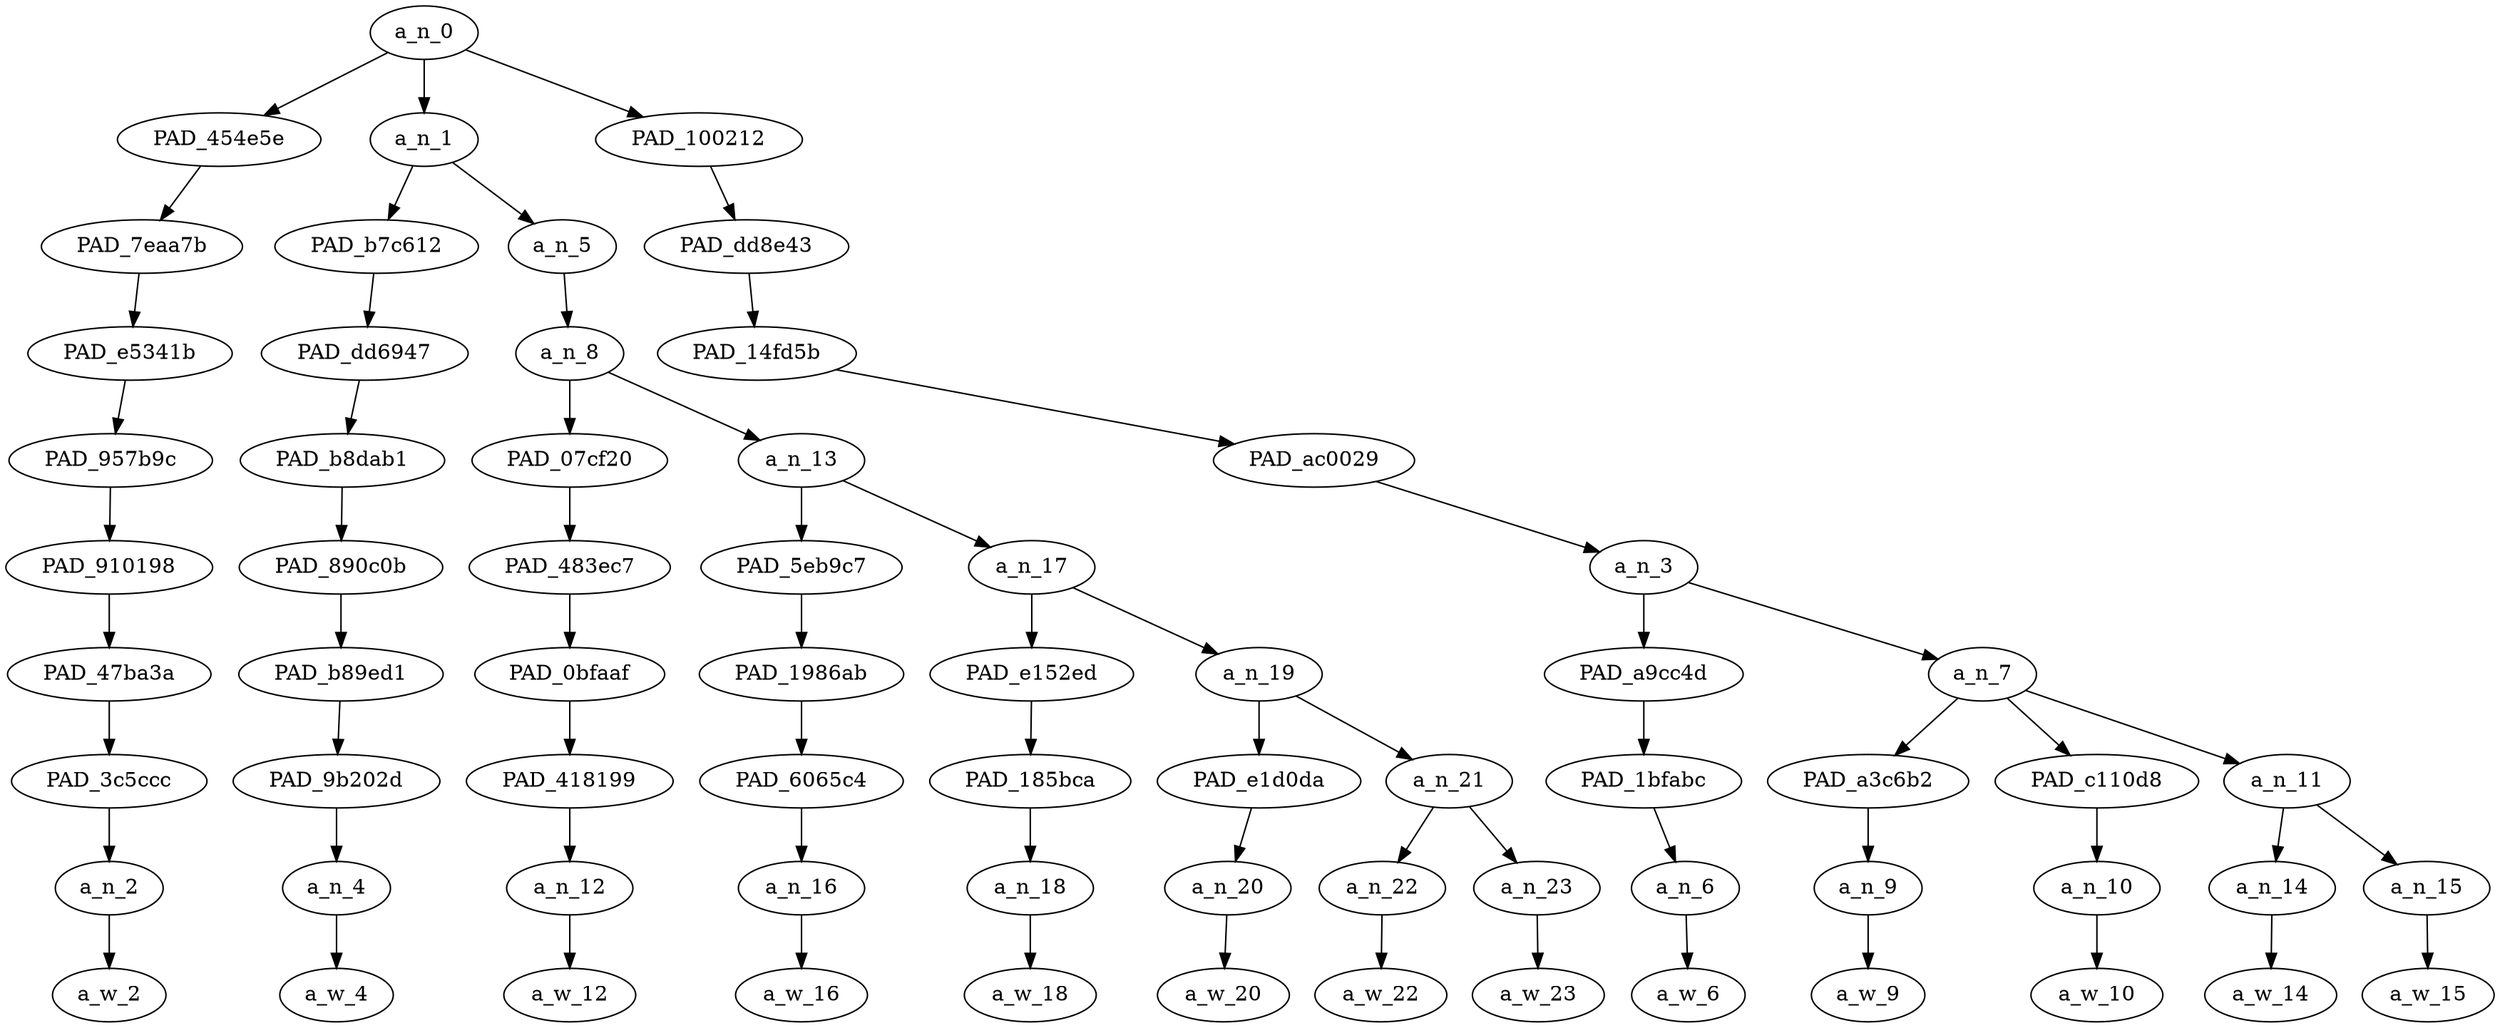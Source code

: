 strict digraph "" {
	a_n_0	[div_dir=-1,
		index=0,
		level=9,
		pos="5.689236111111111,9!",
		text_span="[0, 1, 2, 3, 4, 5, 6, 7, 8, 9, 10, 11, 12]",
		value=1.00000003];
	PAD_454e5e	[div_dir=-1,
		index=1,
		level=8,
		pos="7.0,8!",
		text_span="[7]",
		value=0.03950759];
	a_n_0 -> PAD_454e5e;
	a_n_1	[div_dir=-1,
		index=0,
		level=8,
		pos="0.984375,8!",
		text_span="[0, 1, 2, 3, 4, 5, 6]",
		value=0.77551471];
	a_n_0 -> a_n_1;
	PAD_100212	[div_dir=-1,
		index=2,
		level=8,
		pos="9.083333333333332,8!",
		text_span="[8, 9, 10, 11, 12]",
		value=0.18468991];
	a_n_0 -> PAD_100212;
	PAD_7eaa7b	[div_dir=-1,
		index=2,
		level=7,
		pos="7.0,7!",
		text_span="[7]",
		value=0.03950759];
	PAD_454e5e -> PAD_7eaa7b;
	PAD_e5341b	[div_dir=-1,
		index=2,
		level=6,
		pos="7.0,6!",
		text_span="[7]",
		value=0.03950759];
	PAD_7eaa7b -> PAD_e5341b;
	PAD_957b9c	[div_dir=-1,
		index=3,
		level=5,
		pos="7.0,5!",
		text_span="[7]",
		value=0.03950759];
	PAD_e5341b -> PAD_957b9c;
	PAD_910198	[div_dir=-1,
		index=4,
		level=4,
		pos="7.0,4!",
		text_span="[7]",
		value=0.03950759];
	PAD_957b9c -> PAD_910198;
	PAD_47ba3a	[div_dir=-1,
		index=5,
		level=3,
		pos="7.0,3!",
		text_span="[7]",
		value=0.03950759];
	PAD_910198 -> PAD_47ba3a;
	PAD_3c5ccc	[div_dir=-1,
		index=6,
		level=2,
		pos="7.0,2!",
		text_span="[7]",
		value=0.03950759];
	PAD_47ba3a -> PAD_3c5ccc;
	a_n_2	[div_dir=-1,
		index=7,
		level=1,
		pos="7.0,1!",
		text_span="[7]",
		value=0.03950759];
	PAD_3c5ccc -> a_n_2;
	a_w_2	[div_dir=0,
		index=7,
		level=0,
		pos="7,0!",
		text_span="[7]",
		value=he1];
	a_n_2 -> a_w_2;
	PAD_b7c612	[div_dir=1,
		index=0,
		level=7,
		pos="0.0,7!",
		text_span="[0]",
		value=0.05892255];
	a_n_1 -> PAD_b7c612;
	a_n_5	[div_dir=-1,
		index=1,
		level=7,
		pos="1.96875,7!",
		text_span="[1, 2, 3, 4, 5, 6]",
		value=0.71632710];
	a_n_1 -> a_n_5;
	PAD_dd6947	[div_dir=1,
		index=0,
		level=6,
		pos="0.0,6!",
		text_span="[0]",
		value=0.05892255];
	PAD_b7c612 -> PAD_dd6947;
	PAD_b8dab1	[div_dir=1,
		index=0,
		level=5,
		pos="0.0,5!",
		text_span="[0]",
		value=0.05892255];
	PAD_dd6947 -> PAD_b8dab1;
	PAD_890c0b	[div_dir=1,
		index=0,
		level=4,
		pos="0.0,4!",
		text_span="[0]",
		value=0.05892255];
	PAD_b8dab1 -> PAD_890c0b;
	PAD_b89ed1	[div_dir=1,
		index=0,
		level=3,
		pos="0.0,3!",
		text_span="[0]",
		value=0.05892255];
	PAD_890c0b -> PAD_b89ed1;
	PAD_9b202d	[div_dir=1,
		index=0,
		level=2,
		pos="0.0,2!",
		text_span="[0]",
		value=0.05892255];
	PAD_b89ed1 -> PAD_9b202d;
	a_n_4	[div_dir=1,
		index=0,
		level=1,
		pos="0.0,1!",
		text_span="[0]",
		value=0.05892255];
	PAD_9b202d -> a_n_4;
	a_w_4	[div_dir=0,
		index=0,
		level=0,
		pos="0,0!",
		text_span="[0]",
		value="<user>"];
	a_n_4 -> a_w_4;
	a_n_8	[div_dir=-1,
		index=1,
		level=6,
		pos="1.96875,6!",
		text_span="[1, 2, 3, 4, 5, 6]",
		value=0.71605411];
	a_n_5 -> a_n_8;
	PAD_07cf20	[div_dir=1,
		index=1,
		level=5,
		pos="1.0,5!",
		text_span="[1]",
		value=0.03885575];
	a_n_8 -> PAD_07cf20;
	a_n_13	[div_dir=-1,
		index=2,
		level=5,
		pos="2.9375,5!",
		text_span="[2, 3, 4, 5, 6]",
		value=0.67692536];
	a_n_8 -> a_n_13;
	PAD_483ec7	[div_dir=1,
		index=1,
		level=4,
		pos="1.0,4!",
		text_span="[1]",
		value=0.03885575];
	PAD_07cf20 -> PAD_483ec7;
	PAD_0bfaaf	[div_dir=1,
		index=1,
		level=3,
		pos="1.0,3!",
		text_span="[1]",
		value=0.03885575];
	PAD_483ec7 -> PAD_0bfaaf;
	PAD_418199	[div_dir=1,
		index=1,
		level=2,
		pos="1.0,2!",
		text_span="[1]",
		value=0.03885575];
	PAD_0bfaaf -> PAD_418199;
	a_n_12	[div_dir=1,
		index=1,
		level=1,
		pos="1.0,1!",
		text_span="[1]",
		value=0.03885575];
	PAD_418199 -> a_n_12;
	a_w_12	[div_dir=0,
		index=1,
		level=0,
		pos="1,0!",
		text_span="[1]",
		value=he];
	a_n_12 -> a_w_12;
	PAD_5eb9c7	[div_dir=1,
		index=2,
		level=4,
		pos="2.0,4!",
		text_span="[2]",
		value=0.04634551];
	a_n_13 -> PAD_5eb9c7;
	a_n_17	[div_dir=-1,
		index=3,
		level=4,
		pos="3.875,4!",
		text_span="[3, 4, 5, 6]",
		value=0.63024914];
	a_n_13 -> a_n_17;
	PAD_1986ab	[div_dir=1,
		index=2,
		level=3,
		pos="2.0,3!",
		text_span="[2]",
		value=0.04634551];
	PAD_5eb9c7 -> PAD_1986ab;
	PAD_6065c4	[div_dir=1,
		index=2,
		level=2,
		pos="2.0,2!",
		text_span="[2]",
		value=0.04634551];
	PAD_1986ab -> PAD_6065c4;
	a_n_16	[div_dir=1,
		index=2,
		level=1,
		pos="2.0,1!",
		text_span="[2]",
		value=0.04634551];
	PAD_6065c4 -> a_n_16;
	a_w_16	[div_dir=0,
		index=2,
		level=0,
		pos="2,0!",
		text_span="[2]",
		value=is];
	a_n_16 -> a_w_16;
	PAD_e152ed	[div_dir=1,
		index=3,
		level=3,
		pos="3.0,3!",
		text_span="[3]",
		value=0.07629356];
	a_n_17 -> PAD_e152ed;
	a_n_19	[div_dir=-1,
		index=4,
		level=3,
		pos="4.75,3!",
		text_span="[4, 5, 6]",
		value=0.55352060];
	a_n_17 -> a_n_19;
	PAD_185bca	[div_dir=1,
		index=3,
		level=2,
		pos="3.0,2!",
		text_span="[3]",
		value=0.07629356];
	PAD_e152ed -> PAD_185bca;
	a_n_18	[div_dir=1,
		index=3,
		level=1,
		pos="3.0,1!",
		text_span="[3]",
		value=0.07629356];
	PAD_185bca -> a_n_18;
	a_w_18	[div_dir=0,
		index=3,
		level=0,
		pos="3,0!",
		text_span="[3]",
		value=infected];
	a_n_18 -> a_w_18;
	PAD_e1d0da	[div_dir=1,
		index=4,
		level=2,
		pos="4.0,2!",
		text_span="[4]",
		value=0.05154764];
	a_n_19 -> PAD_e1d0da;
	a_n_21	[div_dir=-1,
		index=5,
		level=2,
		pos="5.5,2!",
		text_span="[5, 6]",
		value=0.50147609];
	a_n_19 -> a_n_21;
	a_n_20	[div_dir=1,
		index=4,
		level=1,
		pos="4.0,1!",
		text_span="[4]",
		value=0.05154764];
	PAD_e1d0da -> a_n_20;
	a_w_20	[div_dir=0,
		index=4,
		level=0,
		pos="4,0!",
		text_span="[4]",
		value=with];
	a_n_20 -> a_w_20;
	a_n_22	[div_dir=-1,
		index=5,
		level=1,
		pos="5.0,1!",
		text_span="[5]",
		value=0.39428978];
	a_n_21 -> a_n_22;
	a_n_23	[div_dir=-1,
		index=6,
		level=1,
		pos="6.0,1!",
		text_span="[6]",
		value=0.10659802];
	a_n_21 -> a_n_23;
	a_w_22	[div_dir=0,
		index=5,
		level=0,
		pos="5,0!",
		text_span="[5]",
		value=jihadi];
	a_n_22 -> a_w_22;
	a_w_23	[div_dir=0,
		index=6,
		level=0,
		pos="6,0!",
		text_span="[6]",
		value=virus];
	a_n_23 -> a_w_23;
	PAD_dd8e43	[div_dir=-1,
		index=3,
		level=7,
		pos="9.083333333333332,7!",
		text_span="[8, 9, 10, 11, 12]",
		value=0.18468991];
	PAD_100212 -> PAD_dd8e43;
	PAD_14fd5b	[div_dir=-1,
		index=3,
		level=6,
		pos="9.083333333333332,6!",
		text_span="[8, 9, 10, 11, 12]",
		value=0.18468991];
	PAD_dd8e43 -> PAD_14fd5b;
	PAD_ac0029	[div_dir=-1,
		index=4,
		level=5,
		pos="9.083333333333332,5!",
		text_span="[8, 9, 10, 11, 12]",
		value=0.18468991];
	PAD_14fd5b -> PAD_ac0029;
	a_n_3	[div_dir=-1,
		index=5,
		level=4,
		pos="9.083333333333332,4!",
		text_span="[8, 9, 10, 11, 12]",
		value=0.18468991];
	PAD_ac0029 -> a_n_3;
	PAD_a9cc4d	[div_dir=1,
		index=6,
		level=3,
		pos="8.0,3!",
		text_span="[8]",
		value=0.03708800];
	a_n_3 -> PAD_a9cc4d;
	a_n_7	[div_dir=-1,
		index=7,
		level=3,
		pos="10.166666666666666,3!",
		text_span="[9, 10, 11, 12]",
		value=0.14750890];
	a_n_3 -> a_n_7;
	PAD_1bfabc	[div_dir=1,
		index=7,
		level=2,
		pos="8.0,2!",
		text_span="[8]",
		value=0.03708800];
	PAD_a9cc4d -> PAD_1bfabc;
	a_n_6	[div_dir=1,
		index=8,
		level=1,
		pos="8.0,1!",
		text_span="[8]",
		value=0.03708800];
	PAD_1bfabc -> a_n_6;
	a_w_6	[div_dir=0,
		index=8,
		level=0,
		pos="8,0!",
		text_span="[8]",
		value=will];
	a_n_6 -> a_w_6;
	PAD_a3c6b2	[div_dir=-1,
		index=8,
		level=2,
		pos="9.0,2!",
		text_span="[9]",
		value=0.04758324];
	a_n_7 -> PAD_a3c6b2;
	PAD_c110d8	[div_dir=-1,
		index=9,
		level=2,
		pos="10.0,2!",
		text_span="[10]",
		value=0.02929715];
	a_n_7 -> PAD_c110d8;
	a_n_11	[div_dir=-1,
		index=10,
		level=2,
		pos="11.5,2!",
		text_span="[11, 12]",
		value=0.07051164];
	a_n_7 -> a_n_11;
	a_n_9	[div_dir=-1,
		index=9,
		level=1,
		pos="9.0,1!",
		text_span="[9]",
		value=0.04758324];
	PAD_a3c6b2 -> a_n_9;
	a_w_9	[div_dir=0,
		index=9,
		level=0,
		pos="9,0!",
		text_span="[9]",
		value=spread];
	a_n_9 -> a_w_9;
	a_n_10	[div_dir=-1,
		index=10,
		level=1,
		pos="10.0,1!",
		text_span="[10]",
		value=0.02929715];
	PAD_c110d8 -> a_n_10;
	a_w_10	[div_dir=0,
		index=10,
		level=0,
		pos="10,0!",
		text_span="[10]",
		value=it];
	a_n_10 -> a_w_10;
	a_n_14	[div_dir=-1,
		index=11,
		level=1,
		pos="11.0,1!",
		text_span="[11]",
		value=0.02307519];
	a_n_11 -> a_n_14;
	a_n_15	[div_dir=-1,
		index=12,
		level=1,
		pos="12.0,1!",
		text_span="[12]",
		value=0.04736577];
	a_n_11 -> a_n_15;
	a_w_14	[div_dir=0,
		index=11,
		level=0,
		pos="11,0!",
		text_span="[11]",
		value=to];
	a_n_14 -> a_w_14;
	a_w_15	[div_dir=0,
		index=12,
		level=0,
		pos="12,0!",
		text_span="[12]",
		value=others];
	a_n_15 -> a_w_15;
}
